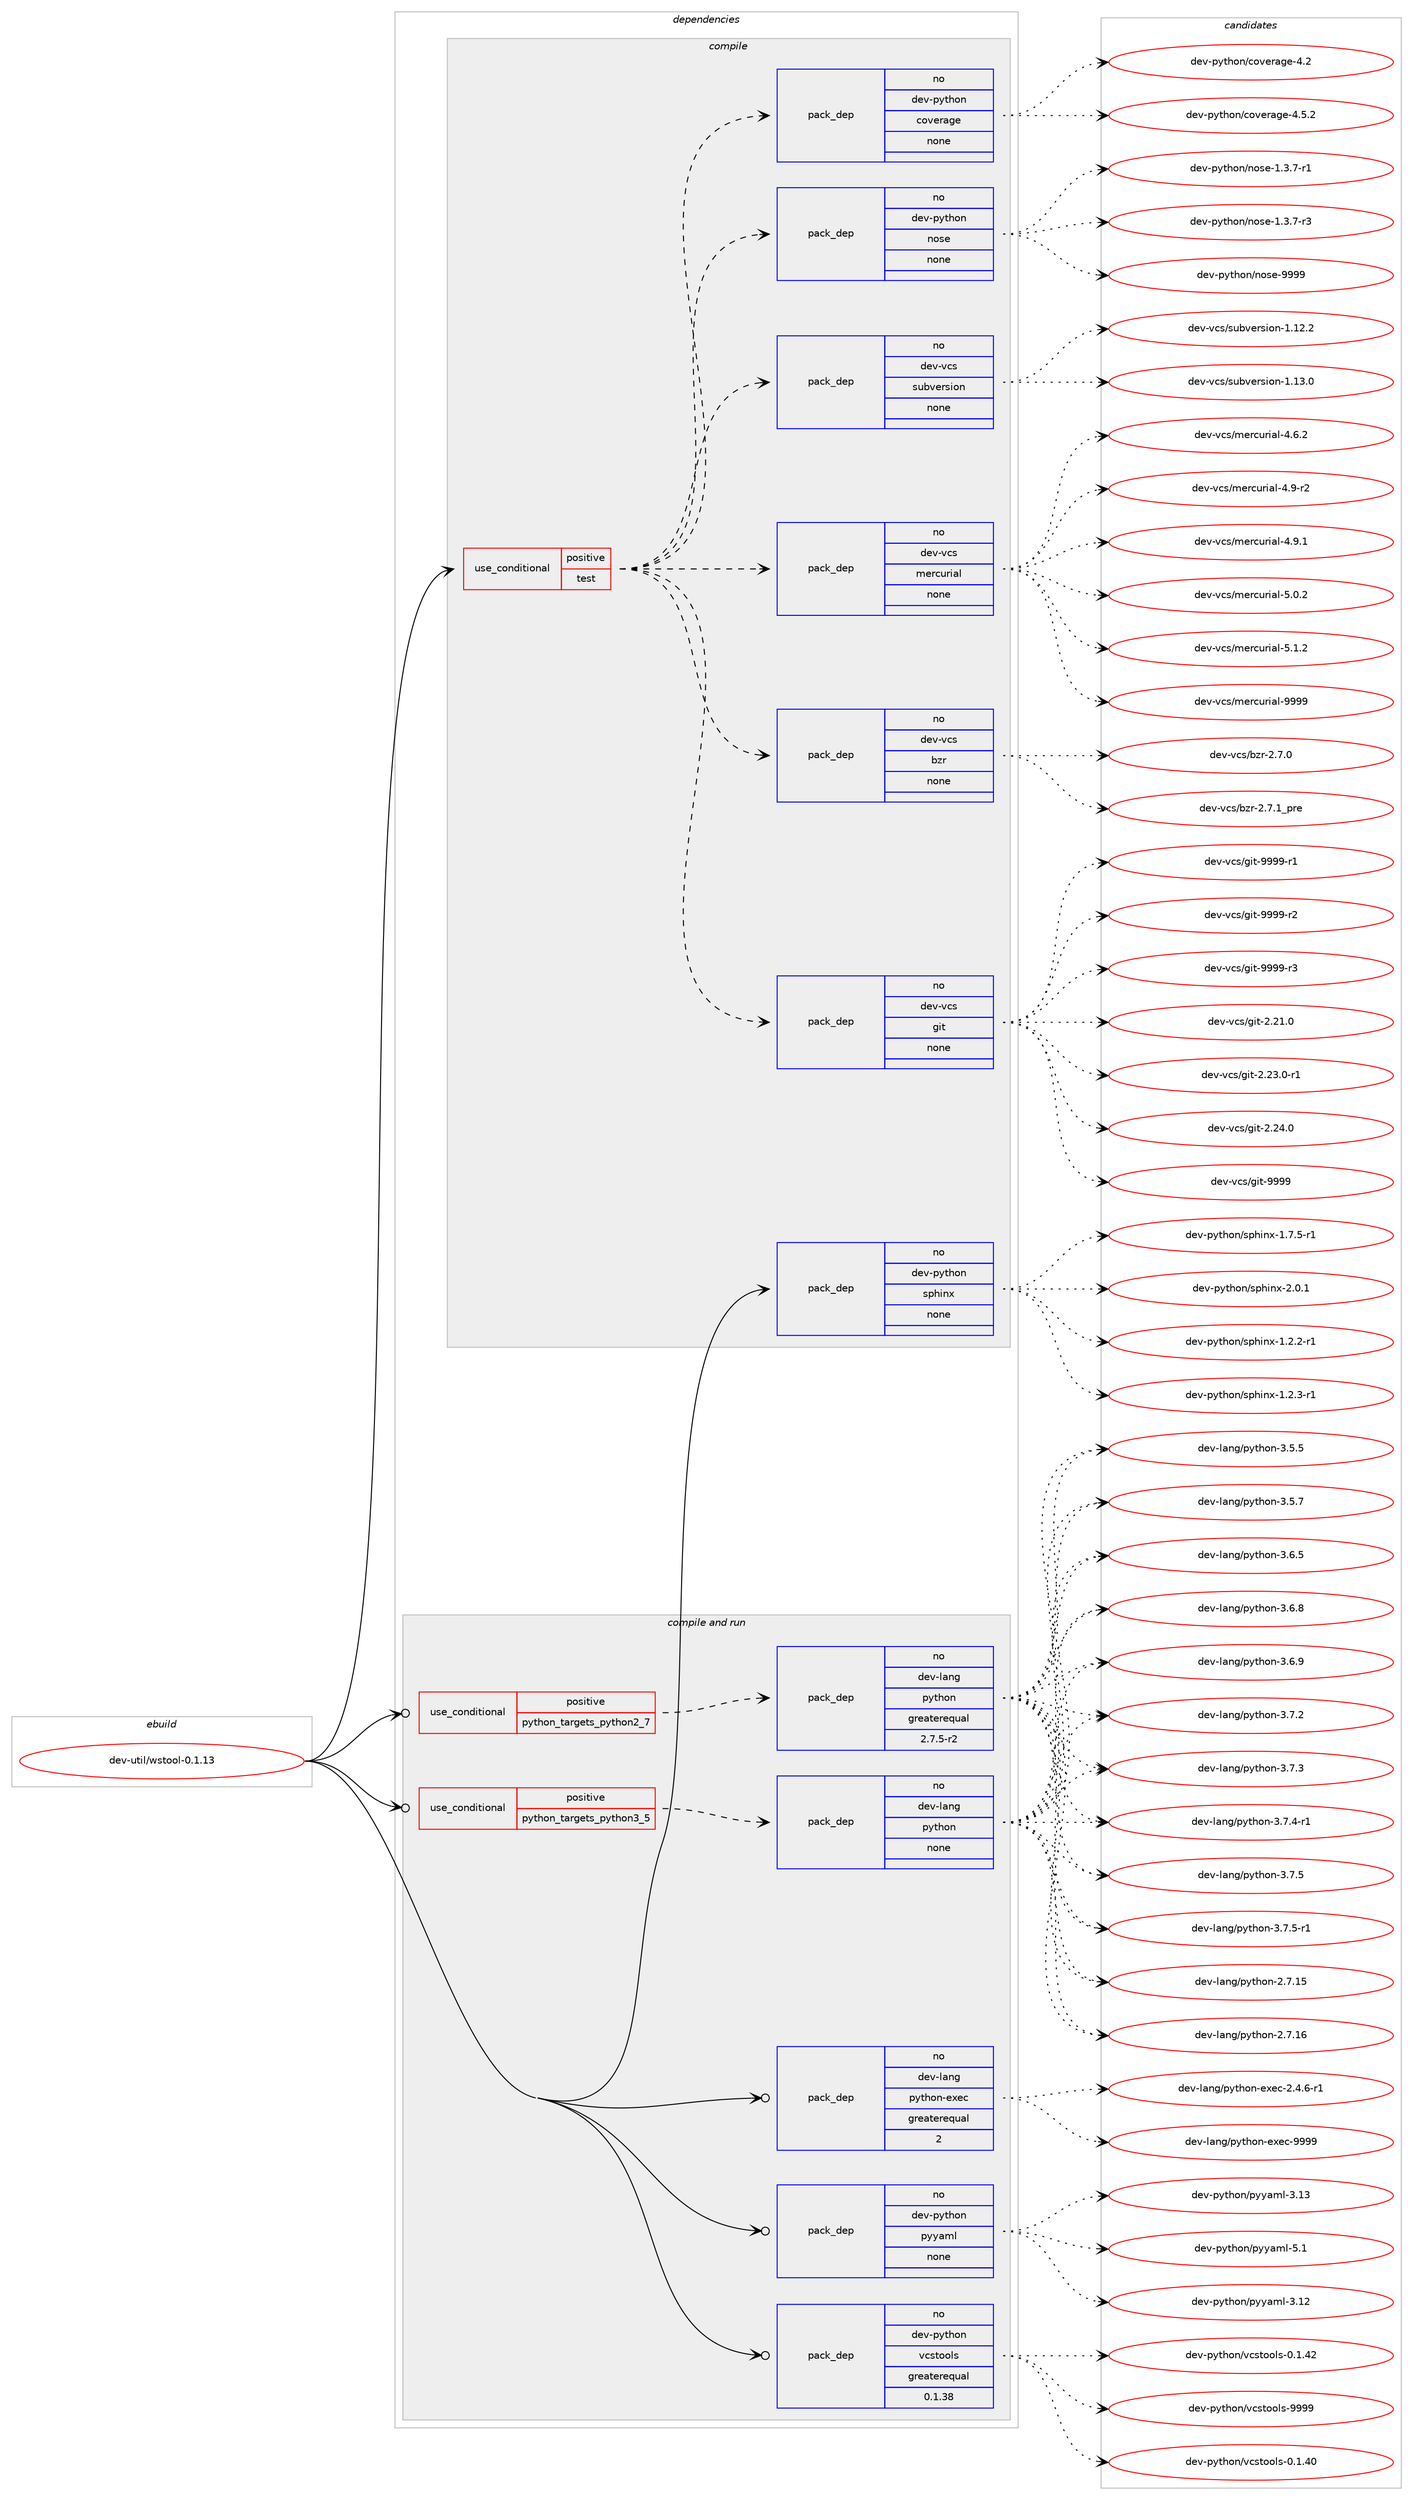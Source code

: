 digraph prolog {

# *************
# Graph options
# *************

newrank=true;
concentrate=true;
compound=true;
graph [rankdir=LR,fontname=Helvetica,fontsize=10,ranksep=1.5];#, ranksep=2.5, nodesep=0.2];
edge  [arrowhead=vee];
node  [fontname=Helvetica,fontsize=10];

# **********
# The ebuild
# **********

subgraph cluster_leftcol {
color=gray;
rank=same;
label=<<i>ebuild</i>>;
id [label="dev-util/wstool-0.1.13", color=red, width=4, href="../dev-util/wstool-0.1.13.svg"];
}

# ****************
# The dependencies
# ****************

subgraph cluster_midcol {
color=gray;
label=<<i>dependencies</i>>;
subgraph cluster_compile {
fillcolor="#eeeeee";
style=filled;
label=<<i>compile</i>>;
subgraph cond183465 {
dependency732864 [label=<<TABLE BORDER="0" CELLBORDER="1" CELLSPACING="0" CELLPADDING="4"><TR><TD ROWSPAN="3" CELLPADDING="10">use_conditional</TD></TR><TR><TD>positive</TD></TR><TR><TD>test</TD></TR></TABLE>>, shape=none, color=red];
subgraph pack537183 {
dependency732865 [label=<<TABLE BORDER="0" CELLBORDER="1" CELLSPACING="0" CELLPADDING="4" WIDTH="220"><TR><TD ROWSPAN="6" CELLPADDING="30">pack_dep</TD></TR><TR><TD WIDTH="110">no</TD></TR><TR><TD>dev-python</TD></TR><TR><TD>nose</TD></TR><TR><TD>none</TD></TR><TR><TD></TD></TR></TABLE>>, shape=none, color=blue];
}
dependency732864:e -> dependency732865:w [weight=20,style="dashed",arrowhead="vee"];
subgraph pack537184 {
dependency732866 [label=<<TABLE BORDER="0" CELLBORDER="1" CELLSPACING="0" CELLPADDING="4" WIDTH="220"><TR><TD ROWSPAN="6" CELLPADDING="30">pack_dep</TD></TR><TR><TD WIDTH="110">no</TD></TR><TR><TD>dev-python</TD></TR><TR><TD>coverage</TD></TR><TR><TD>none</TD></TR><TR><TD></TD></TR></TABLE>>, shape=none, color=blue];
}
dependency732864:e -> dependency732866:w [weight=20,style="dashed",arrowhead="vee"];
subgraph pack537185 {
dependency732867 [label=<<TABLE BORDER="0" CELLBORDER="1" CELLSPACING="0" CELLPADDING="4" WIDTH="220"><TR><TD ROWSPAN="6" CELLPADDING="30">pack_dep</TD></TR><TR><TD WIDTH="110">no</TD></TR><TR><TD>dev-vcs</TD></TR><TR><TD>git</TD></TR><TR><TD>none</TD></TR><TR><TD></TD></TR></TABLE>>, shape=none, color=blue];
}
dependency732864:e -> dependency732867:w [weight=20,style="dashed",arrowhead="vee"];
subgraph pack537186 {
dependency732868 [label=<<TABLE BORDER="0" CELLBORDER="1" CELLSPACING="0" CELLPADDING="4" WIDTH="220"><TR><TD ROWSPAN="6" CELLPADDING="30">pack_dep</TD></TR><TR><TD WIDTH="110">no</TD></TR><TR><TD>dev-vcs</TD></TR><TR><TD>bzr</TD></TR><TR><TD>none</TD></TR><TR><TD></TD></TR></TABLE>>, shape=none, color=blue];
}
dependency732864:e -> dependency732868:w [weight=20,style="dashed",arrowhead="vee"];
subgraph pack537187 {
dependency732869 [label=<<TABLE BORDER="0" CELLBORDER="1" CELLSPACING="0" CELLPADDING="4" WIDTH="220"><TR><TD ROWSPAN="6" CELLPADDING="30">pack_dep</TD></TR><TR><TD WIDTH="110">no</TD></TR><TR><TD>dev-vcs</TD></TR><TR><TD>mercurial</TD></TR><TR><TD>none</TD></TR><TR><TD></TD></TR></TABLE>>, shape=none, color=blue];
}
dependency732864:e -> dependency732869:w [weight=20,style="dashed",arrowhead="vee"];
subgraph pack537188 {
dependency732870 [label=<<TABLE BORDER="0" CELLBORDER="1" CELLSPACING="0" CELLPADDING="4" WIDTH="220"><TR><TD ROWSPAN="6" CELLPADDING="30">pack_dep</TD></TR><TR><TD WIDTH="110">no</TD></TR><TR><TD>dev-vcs</TD></TR><TR><TD>subversion</TD></TR><TR><TD>none</TD></TR><TR><TD></TD></TR></TABLE>>, shape=none, color=blue];
}
dependency732864:e -> dependency732870:w [weight=20,style="dashed",arrowhead="vee"];
}
id:e -> dependency732864:w [weight=20,style="solid",arrowhead="vee"];
subgraph pack537189 {
dependency732871 [label=<<TABLE BORDER="0" CELLBORDER="1" CELLSPACING="0" CELLPADDING="4" WIDTH="220"><TR><TD ROWSPAN="6" CELLPADDING="30">pack_dep</TD></TR><TR><TD WIDTH="110">no</TD></TR><TR><TD>dev-python</TD></TR><TR><TD>sphinx</TD></TR><TR><TD>none</TD></TR><TR><TD></TD></TR></TABLE>>, shape=none, color=blue];
}
id:e -> dependency732871:w [weight=20,style="solid",arrowhead="vee"];
}
subgraph cluster_compileandrun {
fillcolor="#eeeeee";
style=filled;
label=<<i>compile and run</i>>;
subgraph cond183466 {
dependency732872 [label=<<TABLE BORDER="0" CELLBORDER="1" CELLSPACING="0" CELLPADDING="4"><TR><TD ROWSPAN="3" CELLPADDING="10">use_conditional</TD></TR><TR><TD>positive</TD></TR><TR><TD>python_targets_python2_7</TD></TR></TABLE>>, shape=none, color=red];
subgraph pack537190 {
dependency732873 [label=<<TABLE BORDER="0" CELLBORDER="1" CELLSPACING="0" CELLPADDING="4" WIDTH="220"><TR><TD ROWSPAN="6" CELLPADDING="30">pack_dep</TD></TR><TR><TD WIDTH="110">no</TD></TR><TR><TD>dev-lang</TD></TR><TR><TD>python</TD></TR><TR><TD>greaterequal</TD></TR><TR><TD>2.7.5-r2</TD></TR></TABLE>>, shape=none, color=blue];
}
dependency732872:e -> dependency732873:w [weight=20,style="dashed",arrowhead="vee"];
}
id:e -> dependency732872:w [weight=20,style="solid",arrowhead="odotvee"];
subgraph cond183467 {
dependency732874 [label=<<TABLE BORDER="0" CELLBORDER="1" CELLSPACING="0" CELLPADDING="4"><TR><TD ROWSPAN="3" CELLPADDING="10">use_conditional</TD></TR><TR><TD>positive</TD></TR><TR><TD>python_targets_python3_5</TD></TR></TABLE>>, shape=none, color=red];
subgraph pack537191 {
dependency732875 [label=<<TABLE BORDER="0" CELLBORDER="1" CELLSPACING="0" CELLPADDING="4" WIDTH="220"><TR><TD ROWSPAN="6" CELLPADDING="30">pack_dep</TD></TR><TR><TD WIDTH="110">no</TD></TR><TR><TD>dev-lang</TD></TR><TR><TD>python</TD></TR><TR><TD>none</TD></TR><TR><TD></TD></TR></TABLE>>, shape=none, color=blue];
}
dependency732874:e -> dependency732875:w [weight=20,style="dashed",arrowhead="vee"];
}
id:e -> dependency732874:w [weight=20,style="solid",arrowhead="odotvee"];
subgraph pack537192 {
dependency732876 [label=<<TABLE BORDER="0" CELLBORDER="1" CELLSPACING="0" CELLPADDING="4" WIDTH="220"><TR><TD ROWSPAN="6" CELLPADDING="30">pack_dep</TD></TR><TR><TD WIDTH="110">no</TD></TR><TR><TD>dev-lang</TD></TR><TR><TD>python-exec</TD></TR><TR><TD>greaterequal</TD></TR><TR><TD>2</TD></TR></TABLE>>, shape=none, color=blue];
}
id:e -> dependency732876:w [weight=20,style="solid",arrowhead="odotvee"];
subgraph pack537193 {
dependency732877 [label=<<TABLE BORDER="0" CELLBORDER="1" CELLSPACING="0" CELLPADDING="4" WIDTH="220"><TR><TD ROWSPAN="6" CELLPADDING="30">pack_dep</TD></TR><TR><TD WIDTH="110">no</TD></TR><TR><TD>dev-python</TD></TR><TR><TD>pyyaml</TD></TR><TR><TD>none</TD></TR><TR><TD></TD></TR></TABLE>>, shape=none, color=blue];
}
id:e -> dependency732877:w [weight=20,style="solid",arrowhead="odotvee"];
subgraph pack537194 {
dependency732878 [label=<<TABLE BORDER="0" CELLBORDER="1" CELLSPACING="0" CELLPADDING="4" WIDTH="220"><TR><TD ROWSPAN="6" CELLPADDING="30">pack_dep</TD></TR><TR><TD WIDTH="110">no</TD></TR><TR><TD>dev-python</TD></TR><TR><TD>vcstools</TD></TR><TR><TD>greaterequal</TD></TR><TR><TD>0.1.38</TD></TR></TABLE>>, shape=none, color=blue];
}
id:e -> dependency732878:w [weight=20,style="solid",arrowhead="odotvee"];
}
subgraph cluster_run {
fillcolor="#eeeeee";
style=filled;
label=<<i>run</i>>;
}
}

# **************
# The candidates
# **************

subgraph cluster_choices {
rank=same;
color=gray;
label=<<i>candidates</i>>;

subgraph choice537183 {
color=black;
nodesep=1;
choice10010111845112121116104111110471101111151014549465146554511449 [label="dev-python/nose-1.3.7-r1", color=red, width=4,href="../dev-python/nose-1.3.7-r1.svg"];
choice10010111845112121116104111110471101111151014549465146554511451 [label="dev-python/nose-1.3.7-r3", color=red, width=4,href="../dev-python/nose-1.3.7-r3.svg"];
choice10010111845112121116104111110471101111151014557575757 [label="dev-python/nose-9999", color=red, width=4,href="../dev-python/nose-9999.svg"];
dependency732865:e -> choice10010111845112121116104111110471101111151014549465146554511449:w [style=dotted,weight="100"];
dependency732865:e -> choice10010111845112121116104111110471101111151014549465146554511451:w [style=dotted,weight="100"];
dependency732865:e -> choice10010111845112121116104111110471101111151014557575757:w [style=dotted,weight="100"];
}
subgraph choice537184 {
color=black;
nodesep=1;
choice1001011184511212111610411111047991111181011149710310145524650 [label="dev-python/coverage-4.2", color=red, width=4,href="../dev-python/coverage-4.2.svg"];
choice10010111845112121116104111110479911111810111497103101455246534650 [label="dev-python/coverage-4.5.2", color=red, width=4,href="../dev-python/coverage-4.5.2.svg"];
dependency732866:e -> choice1001011184511212111610411111047991111181011149710310145524650:w [style=dotted,weight="100"];
dependency732866:e -> choice10010111845112121116104111110479911111810111497103101455246534650:w [style=dotted,weight="100"];
}
subgraph choice537185 {
color=black;
nodesep=1;
choice10010111845118991154710310511645504650494648 [label="dev-vcs/git-2.21.0", color=red, width=4,href="../dev-vcs/git-2.21.0.svg"];
choice100101118451189911547103105116455046505146484511449 [label="dev-vcs/git-2.23.0-r1", color=red, width=4,href="../dev-vcs/git-2.23.0-r1.svg"];
choice10010111845118991154710310511645504650524648 [label="dev-vcs/git-2.24.0", color=red, width=4,href="../dev-vcs/git-2.24.0.svg"];
choice1001011184511899115471031051164557575757 [label="dev-vcs/git-9999", color=red, width=4,href="../dev-vcs/git-9999.svg"];
choice10010111845118991154710310511645575757574511449 [label="dev-vcs/git-9999-r1", color=red, width=4,href="../dev-vcs/git-9999-r1.svg"];
choice10010111845118991154710310511645575757574511450 [label="dev-vcs/git-9999-r2", color=red, width=4,href="../dev-vcs/git-9999-r2.svg"];
choice10010111845118991154710310511645575757574511451 [label="dev-vcs/git-9999-r3", color=red, width=4,href="../dev-vcs/git-9999-r3.svg"];
dependency732867:e -> choice10010111845118991154710310511645504650494648:w [style=dotted,weight="100"];
dependency732867:e -> choice100101118451189911547103105116455046505146484511449:w [style=dotted,weight="100"];
dependency732867:e -> choice10010111845118991154710310511645504650524648:w [style=dotted,weight="100"];
dependency732867:e -> choice1001011184511899115471031051164557575757:w [style=dotted,weight="100"];
dependency732867:e -> choice10010111845118991154710310511645575757574511449:w [style=dotted,weight="100"];
dependency732867:e -> choice10010111845118991154710310511645575757574511450:w [style=dotted,weight="100"];
dependency732867:e -> choice10010111845118991154710310511645575757574511451:w [style=dotted,weight="100"];
}
subgraph choice537186 {
color=black;
nodesep=1;
choice10010111845118991154798122114455046554648 [label="dev-vcs/bzr-2.7.0", color=red, width=4,href="../dev-vcs/bzr-2.7.0.svg"];
choice1001011184511899115479812211445504655464995112114101 [label="dev-vcs/bzr-2.7.1_pre", color=red, width=4,href="../dev-vcs/bzr-2.7.1_pre.svg"];
dependency732868:e -> choice10010111845118991154798122114455046554648:w [style=dotted,weight="100"];
dependency732868:e -> choice1001011184511899115479812211445504655464995112114101:w [style=dotted,weight="100"];
}
subgraph choice537187 {
color=black;
nodesep=1;
choice1001011184511899115471091011149911711410597108455246544650 [label="dev-vcs/mercurial-4.6.2", color=red, width=4,href="../dev-vcs/mercurial-4.6.2.svg"];
choice1001011184511899115471091011149911711410597108455246574511450 [label="dev-vcs/mercurial-4.9-r2", color=red, width=4,href="../dev-vcs/mercurial-4.9-r2.svg"];
choice1001011184511899115471091011149911711410597108455246574649 [label="dev-vcs/mercurial-4.9.1", color=red, width=4,href="../dev-vcs/mercurial-4.9.1.svg"];
choice1001011184511899115471091011149911711410597108455346484650 [label="dev-vcs/mercurial-5.0.2", color=red, width=4,href="../dev-vcs/mercurial-5.0.2.svg"];
choice1001011184511899115471091011149911711410597108455346494650 [label="dev-vcs/mercurial-5.1.2", color=red, width=4,href="../dev-vcs/mercurial-5.1.2.svg"];
choice10010111845118991154710910111499117114105971084557575757 [label="dev-vcs/mercurial-9999", color=red, width=4,href="../dev-vcs/mercurial-9999.svg"];
dependency732869:e -> choice1001011184511899115471091011149911711410597108455246544650:w [style=dotted,weight="100"];
dependency732869:e -> choice1001011184511899115471091011149911711410597108455246574511450:w [style=dotted,weight="100"];
dependency732869:e -> choice1001011184511899115471091011149911711410597108455246574649:w [style=dotted,weight="100"];
dependency732869:e -> choice1001011184511899115471091011149911711410597108455346484650:w [style=dotted,weight="100"];
dependency732869:e -> choice1001011184511899115471091011149911711410597108455346494650:w [style=dotted,weight="100"];
dependency732869:e -> choice10010111845118991154710910111499117114105971084557575757:w [style=dotted,weight="100"];
}
subgraph choice537188 {
color=black;
nodesep=1;
choice1001011184511899115471151179811810111411510511111045494649504650 [label="dev-vcs/subversion-1.12.2", color=red, width=4,href="../dev-vcs/subversion-1.12.2.svg"];
choice1001011184511899115471151179811810111411510511111045494649514648 [label="dev-vcs/subversion-1.13.0", color=red, width=4,href="../dev-vcs/subversion-1.13.0.svg"];
dependency732870:e -> choice1001011184511899115471151179811810111411510511111045494649504650:w [style=dotted,weight="100"];
dependency732870:e -> choice1001011184511899115471151179811810111411510511111045494649514648:w [style=dotted,weight="100"];
}
subgraph choice537189 {
color=black;
nodesep=1;
choice10010111845112121116104111110471151121041051101204549465046504511449 [label="dev-python/sphinx-1.2.2-r1", color=red, width=4,href="../dev-python/sphinx-1.2.2-r1.svg"];
choice10010111845112121116104111110471151121041051101204549465046514511449 [label="dev-python/sphinx-1.2.3-r1", color=red, width=4,href="../dev-python/sphinx-1.2.3-r1.svg"];
choice10010111845112121116104111110471151121041051101204549465546534511449 [label="dev-python/sphinx-1.7.5-r1", color=red, width=4,href="../dev-python/sphinx-1.7.5-r1.svg"];
choice1001011184511212111610411111047115112104105110120455046484649 [label="dev-python/sphinx-2.0.1", color=red, width=4,href="../dev-python/sphinx-2.0.1.svg"];
dependency732871:e -> choice10010111845112121116104111110471151121041051101204549465046504511449:w [style=dotted,weight="100"];
dependency732871:e -> choice10010111845112121116104111110471151121041051101204549465046514511449:w [style=dotted,weight="100"];
dependency732871:e -> choice10010111845112121116104111110471151121041051101204549465546534511449:w [style=dotted,weight="100"];
dependency732871:e -> choice1001011184511212111610411111047115112104105110120455046484649:w [style=dotted,weight="100"];
}
subgraph choice537190 {
color=black;
nodesep=1;
choice10010111845108971101034711212111610411111045504655464953 [label="dev-lang/python-2.7.15", color=red, width=4,href="../dev-lang/python-2.7.15.svg"];
choice10010111845108971101034711212111610411111045504655464954 [label="dev-lang/python-2.7.16", color=red, width=4,href="../dev-lang/python-2.7.16.svg"];
choice100101118451089711010347112121116104111110455146534653 [label="dev-lang/python-3.5.5", color=red, width=4,href="../dev-lang/python-3.5.5.svg"];
choice100101118451089711010347112121116104111110455146534655 [label="dev-lang/python-3.5.7", color=red, width=4,href="../dev-lang/python-3.5.7.svg"];
choice100101118451089711010347112121116104111110455146544653 [label="dev-lang/python-3.6.5", color=red, width=4,href="../dev-lang/python-3.6.5.svg"];
choice100101118451089711010347112121116104111110455146544656 [label="dev-lang/python-3.6.8", color=red, width=4,href="../dev-lang/python-3.6.8.svg"];
choice100101118451089711010347112121116104111110455146544657 [label="dev-lang/python-3.6.9", color=red, width=4,href="../dev-lang/python-3.6.9.svg"];
choice100101118451089711010347112121116104111110455146554650 [label="dev-lang/python-3.7.2", color=red, width=4,href="../dev-lang/python-3.7.2.svg"];
choice100101118451089711010347112121116104111110455146554651 [label="dev-lang/python-3.7.3", color=red, width=4,href="../dev-lang/python-3.7.3.svg"];
choice1001011184510897110103471121211161041111104551465546524511449 [label="dev-lang/python-3.7.4-r1", color=red, width=4,href="../dev-lang/python-3.7.4-r1.svg"];
choice100101118451089711010347112121116104111110455146554653 [label="dev-lang/python-3.7.5", color=red, width=4,href="../dev-lang/python-3.7.5.svg"];
choice1001011184510897110103471121211161041111104551465546534511449 [label="dev-lang/python-3.7.5-r1", color=red, width=4,href="../dev-lang/python-3.7.5-r1.svg"];
dependency732873:e -> choice10010111845108971101034711212111610411111045504655464953:w [style=dotted,weight="100"];
dependency732873:e -> choice10010111845108971101034711212111610411111045504655464954:w [style=dotted,weight="100"];
dependency732873:e -> choice100101118451089711010347112121116104111110455146534653:w [style=dotted,weight="100"];
dependency732873:e -> choice100101118451089711010347112121116104111110455146534655:w [style=dotted,weight="100"];
dependency732873:e -> choice100101118451089711010347112121116104111110455146544653:w [style=dotted,weight="100"];
dependency732873:e -> choice100101118451089711010347112121116104111110455146544656:w [style=dotted,weight="100"];
dependency732873:e -> choice100101118451089711010347112121116104111110455146544657:w [style=dotted,weight="100"];
dependency732873:e -> choice100101118451089711010347112121116104111110455146554650:w [style=dotted,weight="100"];
dependency732873:e -> choice100101118451089711010347112121116104111110455146554651:w [style=dotted,weight="100"];
dependency732873:e -> choice1001011184510897110103471121211161041111104551465546524511449:w [style=dotted,weight="100"];
dependency732873:e -> choice100101118451089711010347112121116104111110455146554653:w [style=dotted,weight="100"];
dependency732873:e -> choice1001011184510897110103471121211161041111104551465546534511449:w [style=dotted,weight="100"];
}
subgraph choice537191 {
color=black;
nodesep=1;
choice10010111845108971101034711212111610411111045504655464953 [label="dev-lang/python-2.7.15", color=red, width=4,href="../dev-lang/python-2.7.15.svg"];
choice10010111845108971101034711212111610411111045504655464954 [label="dev-lang/python-2.7.16", color=red, width=4,href="../dev-lang/python-2.7.16.svg"];
choice100101118451089711010347112121116104111110455146534653 [label="dev-lang/python-3.5.5", color=red, width=4,href="../dev-lang/python-3.5.5.svg"];
choice100101118451089711010347112121116104111110455146534655 [label="dev-lang/python-3.5.7", color=red, width=4,href="../dev-lang/python-3.5.7.svg"];
choice100101118451089711010347112121116104111110455146544653 [label="dev-lang/python-3.6.5", color=red, width=4,href="../dev-lang/python-3.6.5.svg"];
choice100101118451089711010347112121116104111110455146544656 [label="dev-lang/python-3.6.8", color=red, width=4,href="../dev-lang/python-3.6.8.svg"];
choice100101118451089711010347112121116104111110455146544657 [label="dev-lang/python-3.6.9", color=red, width=4,href="../dev-lang/python-3.6.9.svg"];
choice100101118451089711010347112121116104111110455146554650 [label="dev-lang/python-3.7.2", color=red, width=4,href="../dev-lang/python-3.7.2.svg"];
choice100101118451089711010347112121116104111110455146554651 [label="dev-lang/python-3.7.3", color=red, width=4,href="../dev-lang/python-3.7.3.svg"];
choice1001011184510897110103471121211161041111104551465546524511449 [label="dev-lang/python-3.7.4-r1", color=red, width=4,href="../dev-lang/python-3.7.4-r1.svg"];
choice100101118451089711010347112121116104111110455146554653 [label="dev-lang/python-3.7.5", color=red, width=4,href="../dev-lang/python-3.7.5.svg"];
choice1001011184510897110103471121211161041111104551465546534511449 [label="dev-lang/python-3.7.5-r1", color=red, width=4,href="../dev-lang/python-3.7.5-r1.svg"];
dependency732875:e -> choice10010111845108971101034711212111610411111045504655464953:w [style=dotted,weight="100"];
dependency732875:e -> choice10010111845108971101034711212111610411111045504655464954:w [style=dotted,weight="100"];
dependency732875:e -> choice100101118451089711010347112121116104111110455146534653:w [style=dotted,weight="100"];
dependency732875:e -> choice100101118451089711010347112121116104111110455146534655:w [style=dotted,weight="100"];
dependency732875:e -> choice100101118451089711010347112121116104111110455146544653:w [style=dotted,weight="100"];
dependency732875:e -> choice100101118451089711010347112121116104111110455146544656:w [style=dotted,weight="100"];
dependency732875:e -> choice100101118451089711010347112121116104111110455146544657:w [style=dotted,weight="100"];
dependency732875:e -> choice100101118451089711010347112121116104111110455146554650:w [style=dotted,weight="100"];
dependency732875:e -> choice100101118451089711010347112121116104111110455146554651:w [style=dotted,weight="100"];
dependency732875:e -> choice1001011184510897110103471121211161041111104551465546524511449:w [style=dotted,weight="100"];
dependency732875:e -> choice100101118451089711010347112121116104111110455146554653:w [style=dotted,weight="100"];
dependency732875:e -> choice1001011184510897110103471121211161041111104551465546534511449:w [style=dotted,weight="100"];
}
subgraph choice537192 {
color=black;
nodesep=1;
choice10010111845108971101034711212111610411111045101120101994550465246544511449 [label="dev-lang/python-exec-2.4.6-r1", color=red, width=4,href="../dev-lang/python-exec-2.4.6-r1.svg"];
choice10010111845108971101034711212111610411111045101120101994557575757 [label="dev-lang/python-exec-9999", color=red, width=4,href="../dev-lang/python-exec-9999.svg"];
dependency732876:e -> choice10010111845108971101034711212111610411111045101120101994550465246544511449:w [style=dotted,weight="100"];
dependency732876:e -> choice10010111845108971101034711212111610411111045101120101994557575757:w [style=dotted,weight="100"];
}
subgraph choice537193 {
color=black;
nodesep=1;
choice1001011184511212111610411111047112121121971091084551464950 [label="dev-python/pyyaml-3.12", color=red, width=4,href="../dev-python/pyyaml-3.12.svg"];
choice1001011184511212111610411111047112121121971091084551464951 [label="dev-python/pyyaml-3.13", color=red, width=4,href="../dev-python/pyyaml-3.13.svg"];
choice10010111845112121116104111110471121211219710910845534649 [label="dev-python/pyyaml-5.1", color=red, width=4,href="../dev-python/pyyaml-5.1.svg"];
dependency732877:e -> choice1001011184511212111610411111047112121121971091084551464950:w [style=dotted,weight="100"];
dependency732877:e -> choice1001011184511212111610411111047112121121971091084551464951:w [style=dotted,weight="100"];
dependency732877:e -> choice10010111845112121116104111110471121211219710910845534649:w [style=dotted,weight="100"];
}
subgraph choice537194 {
color=black;
nodesep=1;
choice10010111845112121116104111110471189911511611111110811545484649465248 [label="dev-python/vcstools-0.1.40", color=red, width=4,href="../dev-python/vcstools-0.1.40.svg"];
choice10010111845112121116104111110471189911511611111110811545484649465250 [label="dev-python/vcstools-0.1.42", color=red, width=4,href="../dev-python/vcstools-0.1.42.svg"];
choice1001011184511212111610411111047118991151161111111081154557575757 [label="dev-python/vcstools-9999", color=red, width=4,href="../dev-python/vcstools-9999.svg"];
dependency732878:e -> choice10010111845112121116104111110471189911511611111110811545484649465248:w [style=dotted,weight="100"];
dependency732878:e -> choice10010111845112121116104111110471189911511611111110811545484649465250:w [style=dotted,weight="100"];
dependency732878:e -> choice1001011184511212111610411111047118991151161111111081154557575757:w [style=dotted,weight="100"];
}
}

}
